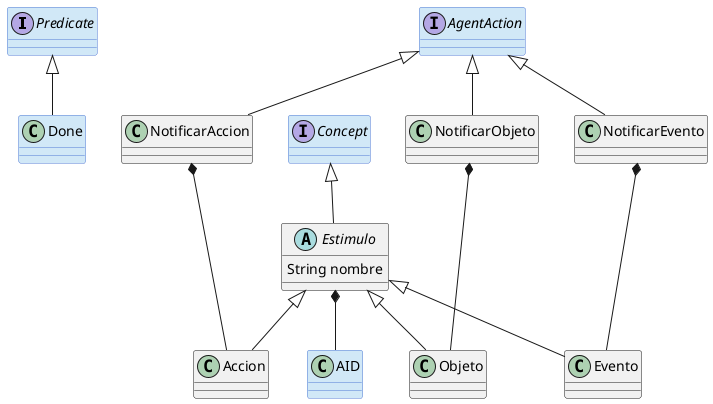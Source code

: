 @startuml

interface Predicate #d1e8f7 ##517ad4
interface Concept #d1e8f7 ##517ad4
interface AgentAction #d1e8f7 ##517ad4
class Done #d1e8f7 ##517ad4
class AID #d1e8f7 ##517ad4

Concept <|-- Estimulo
AgentAction <|-- NotificarAccion
AgentAction <|-- NotificarObjeto
AgentAction <|-- NotificarEvento
Predicate <|-- Done

NotificarAccion *--- Accion
NotificarEvento *--- Evento
NotificarObjeto *--- Objeto

Estimulo <|-- Accion
Estimulo <|-- Evento
Estimulo <|-- Objeto

Estimulo *-- AID

abstract class Estimulo {
String nombre
}

@enduml
